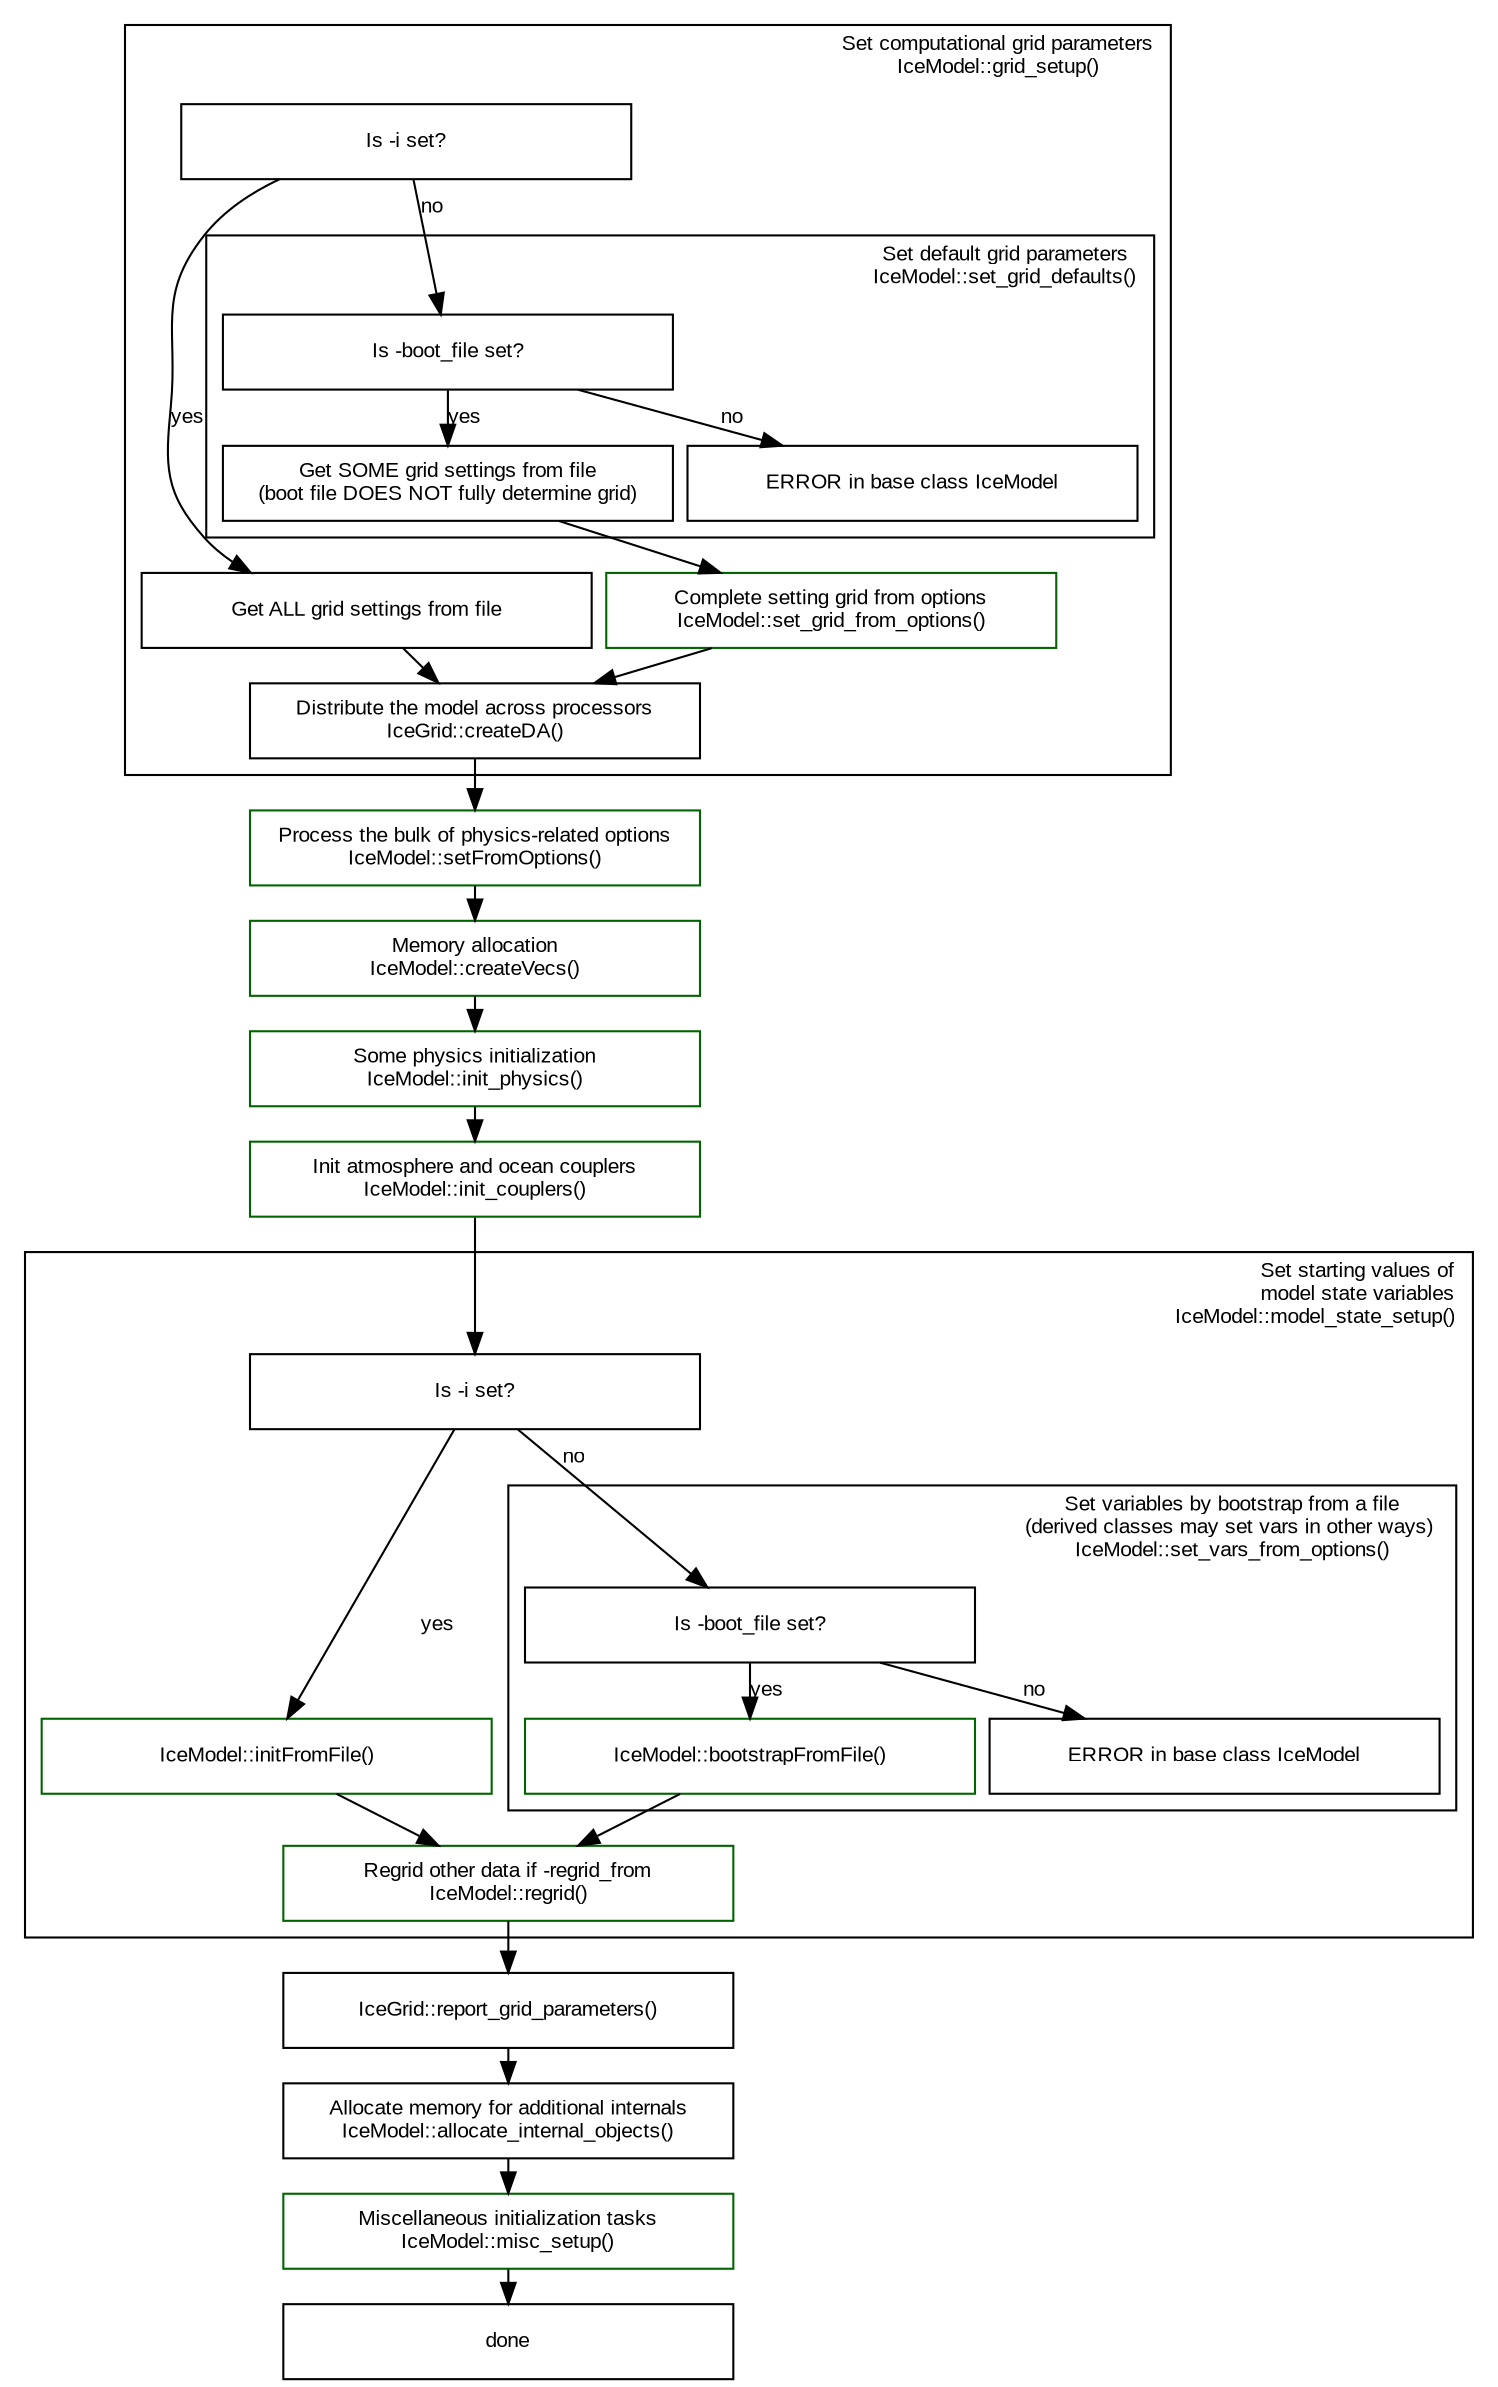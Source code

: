 // Use
// dot -Tpng initialization-sequence.dot -o initialization-sequence.png
// to create the picture (or just grab it from the class browser).

digraph pism_init {
  // Global graph parameters
  node [fontname=Arial fontsize=10 shape=box width=3];
  edge [fontname=Arial fontsize=10];
  graph [fontname=Arial fontsize=10 ranksep=0.1 nodesep=0.1];

  subgraph cluster_grid {
    label = "Set computational grid parameters\rIceModel::grid_setup()";
    URL = "\ref IceModel::grid_setup()";
    labeljust = r;

    is_i_set1 [label = "Is -i set?"];

    grid_from_file [label = "Get ALL grid settings from file" URL="\ref PISMIO::get_grid()"];

    subgraph cluster_set_grid_defaults {
      label = "Set default grid parameters\nIceModel::set_grid_defaults()";
      labeljust = r;
      URL = "\ref IceModel::set_grid_defaults()";

      is_boot_file_set1 [label = "Is -boot_file set?"];
      
      grid_from_boot_file [label = "Get SOME grid settings from file\n(boot file DOES NOT fully determine grid)" URL="\ref PISMIO::get_grid()"];
      
      fail_in_IceModel1 [label = "ERROR in base class IceModel"]
      
      is_boot_file_set1 -> grid_from_boot_file [label = "yes"];
      is_boot_file_set1 -> fail_in_IceModel1 [label = "no"];

    }

    is_i_set1 -> is_boot_file_set1 [label = "no"];
    is_i_set1 -> grid_from_file [label = "yes"];

    grid_from_options [label = "Complete setting grid from options\nIceModel::set_grid_from_options()" color=darkgreen URL="\ref IceModel::set_grid_from_options()"];
      
    grid_from_boot_file -> grid_from_options;

    createDA [label = "Distribute the model across processors\nIceGrid::createDA()" URL="\ref IceGrid::createDA()"];
    {grid_from_file grid_from_options} -> createDA;
  }

  setFromOptions [label = "Process the bulk of physics-related options\nIceModel::setFromOptions()" color=darkgreen URL="\ref IceModel::setFromOptions()"];
  createDA -> setFromOptions;
  
  createVecs [label = "Memory allocation\nIceModel::createVecs()" color=darkgreen URL="\ref IceModel::createVecs()"];
  setFromOptions -> createVecs;

  init_physics [label = "Some physics initialization\nIceModel::init_physics()" color=darkgreen URL="\ref IceModel::init_physics()"];
  createVecs -> init_physics;

  init_couplers [label = "Init atmosphere and ocean couplers\nIceModel::init_couplers()" color=darkgreen URL="\ref IceModel::init_couplers()"];
  init_physics -> init_couplers;

  init_couplers -> is_i_set2;

  subgraph cluster_model_state {
    label = "Set starting values of\rmodel state variables\rIceModel::model_state_setup()";
    labeljust = r;
    URL = "\ref IceModel::model_state_setup()";

    is_i_set2 [label = "Is -i set?"];

    initFromFile [label = "IceModel::initFromFile()" color=darkgreen URL="\ref IceModel::initFromFile()"];
    
    subgraph cluster_set_values_from_options {
      label = "Set variables by bootstrap from a file\n(derived classes may set vars in other ways) \nIceModel::set_vars_from_options()";
      labeljust = r;
      URL = "\ref IceModel::set_vars_from_options()";

      is_boot_file_set [label = "Is -boot_file set?"];
      
      bootstrap_from_file [label = "IceModel::bootstrapFromFile()" color=darkgreen URL="\ref IceModel::bootstrapFromFile()"];
      
      fail_in_IceModel [label = "ERROR in base class IceModel"]
      
      is_boot_file_set -> bootstrap_from_file [label = "yes"];
      is_boot_file_set -> fail_in_IceModel [label = "no"];
      
    }
    is_i_set2 -> initFromFile [label = "yes"];
    is_i_set2 -> is_boot_file_set [label = "no"];

    regrid [label = "Regrid other data if -regrid_from\nIceModel::regrid()" color=darkgreen URL="\ref IceModel::regrid()"];
    {initFromFile bootstrap_from_file} -> regrid;
  }  


  report [label = "IceGrid::report_grid_parameters()" URL="\ref IceGrid::report_grid_parameters()"];
  regrid -> report;

  allocate_internal_objects [label = "Allocate memory for additional internals\nIceModel::allocate_internal_objects()" URL="\ref IceModel::allocate_internal_objects()"];
  report -> allocate_internal_objects;

  misc [label = "Miscellaneous initialization tasks\nIceModel::misc_setup()" color=darkgreen URL="\ref IceModel::misc_setup()"];
  allocate_internal_objects -> misc;

  misc -> done;
}
